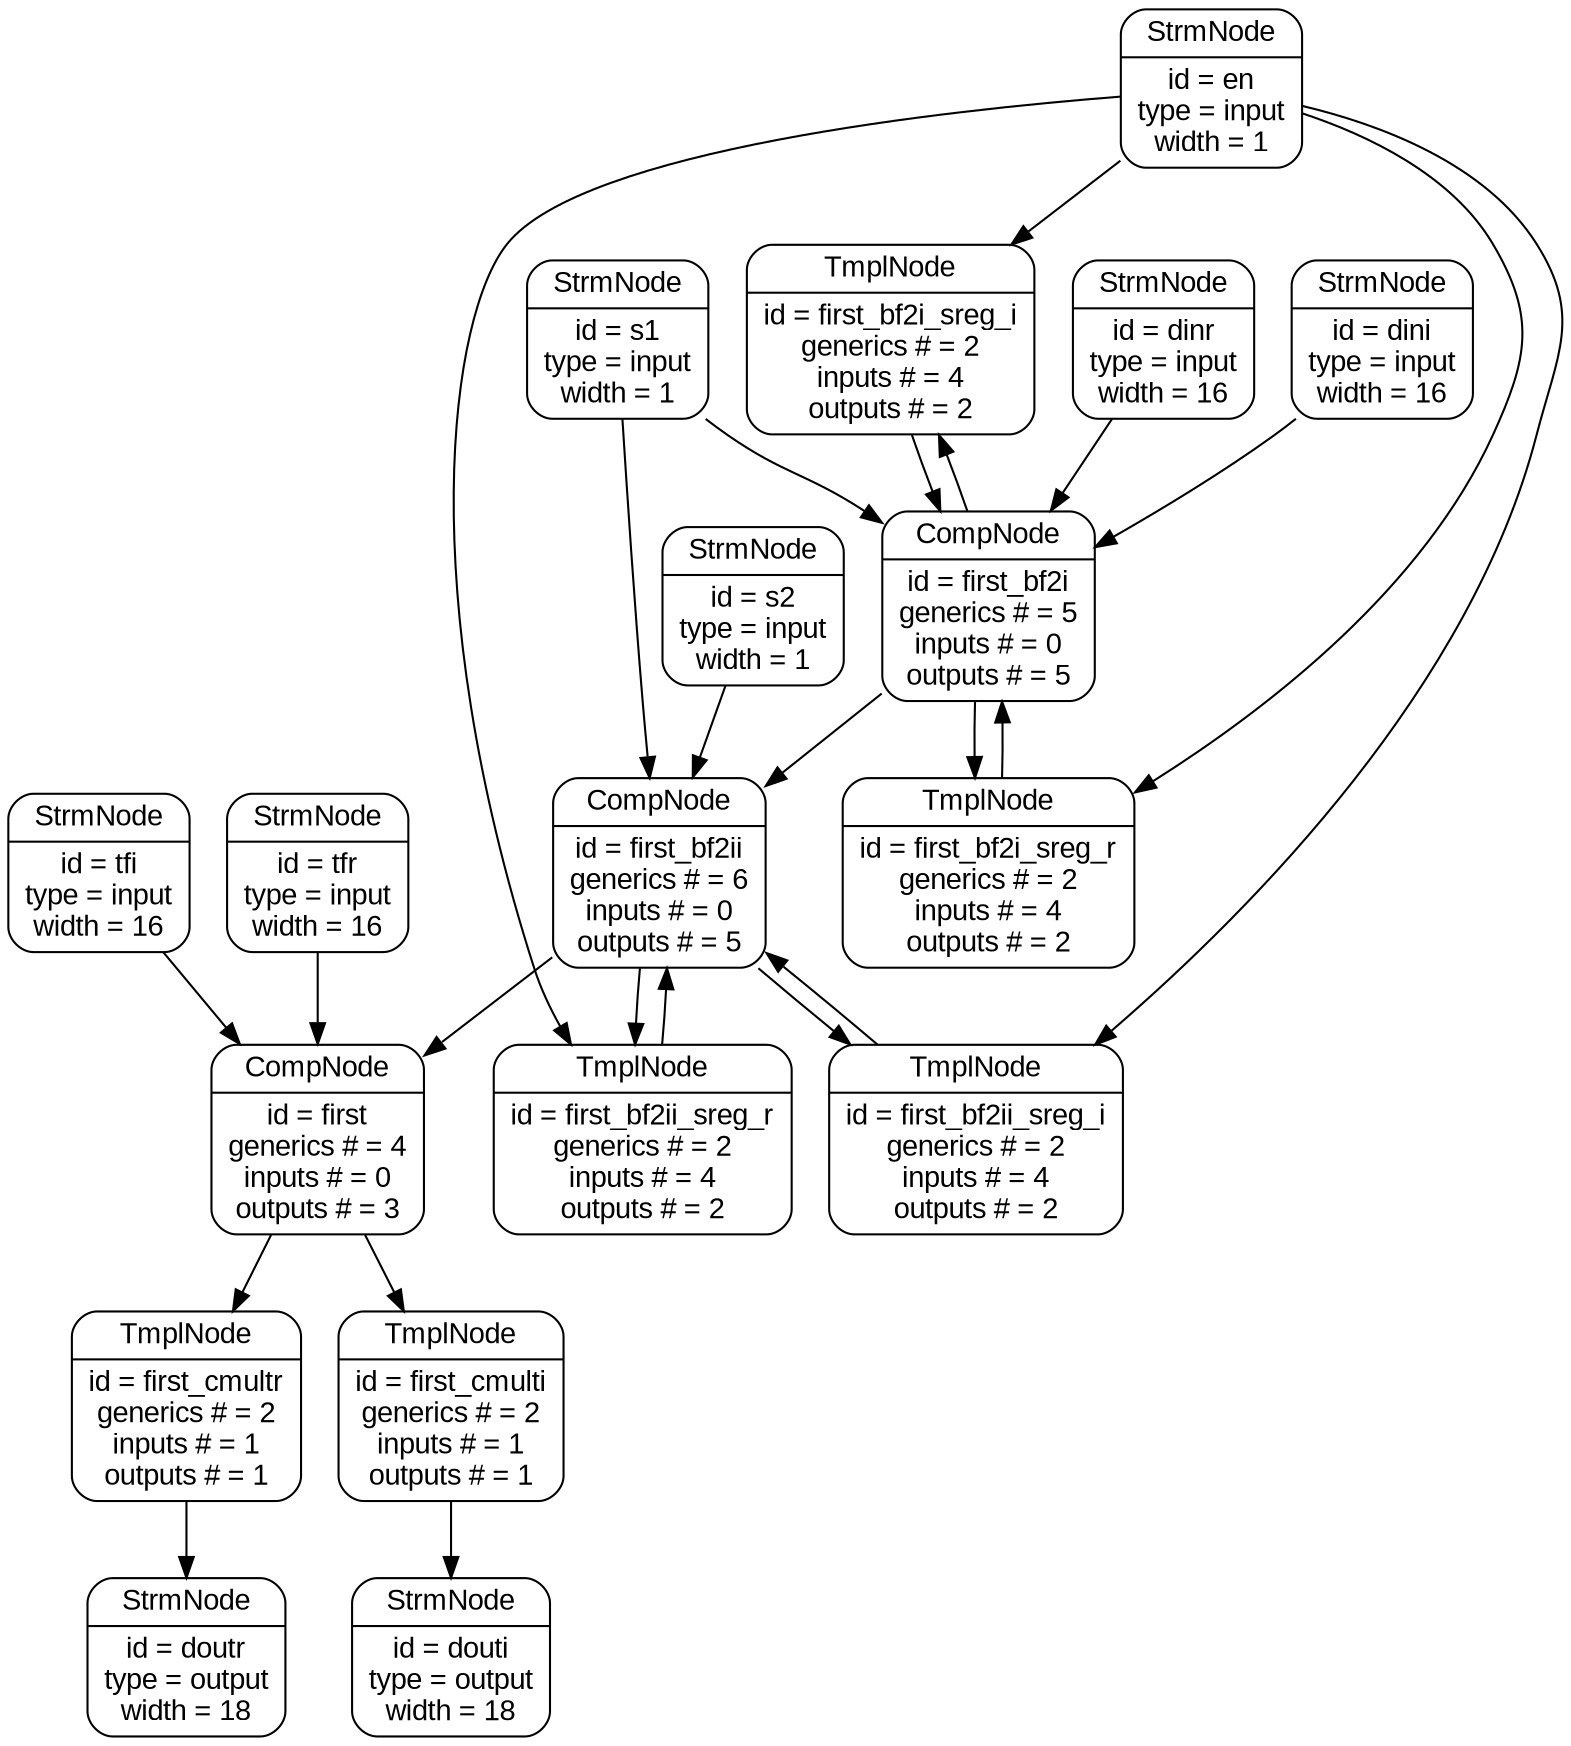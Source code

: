digraph {
	graph [fontname = Arial, margin = 0, dpi = 600]
	first -> first_cmultr
	first_bf2ii_sreg_r [label = "{{TmplNode}|id = first_bf2ii_sreg_r\ngenerics # = 2\ninputs # = 4\noutputs # = 2}", fontname = Arial, shape = Mrecord]
	tfi -> first
	first_bf2i -> first_bf2ii
	first_cmulti -> douti
	first_bf2i_sreg_i [label = "{{TmplNode}|id = first_bf2i_sreg_i\ngenerics # = 2\ninputs # = 4\noutputs # = 2}", fontname = Arial, shape = Mrecord]
	first_cmulti [label = "{{TmplNode}|id = first_cmulti\ngenerics # = 2\ninputs # = 1\noutputs # = 1}", fontname = Arial, shape = Mrecord]
	tfr -> first
	first -> first_cmulti
	first_bf2ii -> first
	s1 -> first_bf2i
	dinr -> first_bf2i
	en [label = "{{StrmNode}|id = en\ntype = input\nwidth = 1}", fontname = Arial, shape = Mrecord]
	douti [label = "{{StrmNode}|id = douti\ntype = output\nwidth = 18}", fontname = Arial, shape = Mrecord]
	first_bf2ii -> first_bf2ii_sreg_r
	first_bf2i [label = "{{CompNode}|id = first_bf2i\ngenerics # = 5\ninputs # = 0\noutputs # = 5}", fontname = Arial, shape = Mrecord]
	dini -> first_bf2i
	first_bf2i -> first_bf2i_sreg_i
	dini [label = "{{StrmNode}|id = dini\ntype = input\nwidth = 16}", fontname = Arial, shape = Mrecord]
	first_bf2ii_sreg_i -> first_bf2ii
	first_bf2i -> first_bf2i_sreg_r
	first_bf2ii -> first_bf2ii_sreg_i
	tfr [label = "{{StrmNode}|id = tfr\ntype = input\nwidth = 16}", fontname = Arial, shape = Mrecord]
	s2 [label = "{{StrmNode}|id = s2\ntype = input\nwidth = 1}", fontname = Arial, shape = Mrecord]
	first_bf2ii_sreg_i [label = "{{TmplNode}|id = first_bf2ii_sreg_i\ngenerics # = 2\ninputs # = 4\noutputs # = 2}", fontname = Arial, shape = Mrecord]
	en -> first_bf2ii_sreg_i
	en -> first_bf2i_sreg_i
	s1 [label = "{{StrmNode}|id = s1\ntype = input\nwidth = 1}", fontname = Arial, shape = Mrecord]
	s2 -> first_bf2ii
	first_cmultr -> doutr
	tfi [label = "{{StrmNode}|id = tfi\ntype = input\nwidth = 16}", fontname = Arial, shape = Mrecord]
	first_bf2i_sreg_i -> first_bf2i
	s1 -> first_bf2ii
	first_cmultr [label = "{{TmplNode}|id = first_cmultr\ngenerics # = 2\ninputs # = 1\noutputs # = 1}", fontname = Arial, shape = Mrecord]
	dinr [label = "{{StrmNode}|id = dinr\ntype = input\nwidth = 16}", fontname = Arial, shape = Mrecord]
	en -> first_bf2ii_sreg_r
	first_bf2ii_sreg_r -> first_bf2ii
	first_bf2i_sreg_r -> first_bf2i
	first_bf2i_sreg_r [label = "{{TmplNode}|id = first_bf2i_sreg_r\ngenerics # = 2\ninputs # = 4\noutputs # = 2}", fontname = Arial, shape = Mrecord]
	first_bf2ii [label = "{{CompNode}|id = first_bf2ii\ngenerics # = 6\ninputs # = 0\noutputs # = 5}", fontname = Arial, shape = Mrecord]
	doutr [label = "{{StrmNode}|id = doutr\ntype = output\nwidth = 18}", fontname = Arial, shape = Mrecord]
	first [label = "{{CompNode}|id = first\ngenerics # = 4\ninputs # = 0\noutputs # = 3}", fontname = Arial, shape = Mrecord]
	en -> first_bf2i_sreg_r
}
